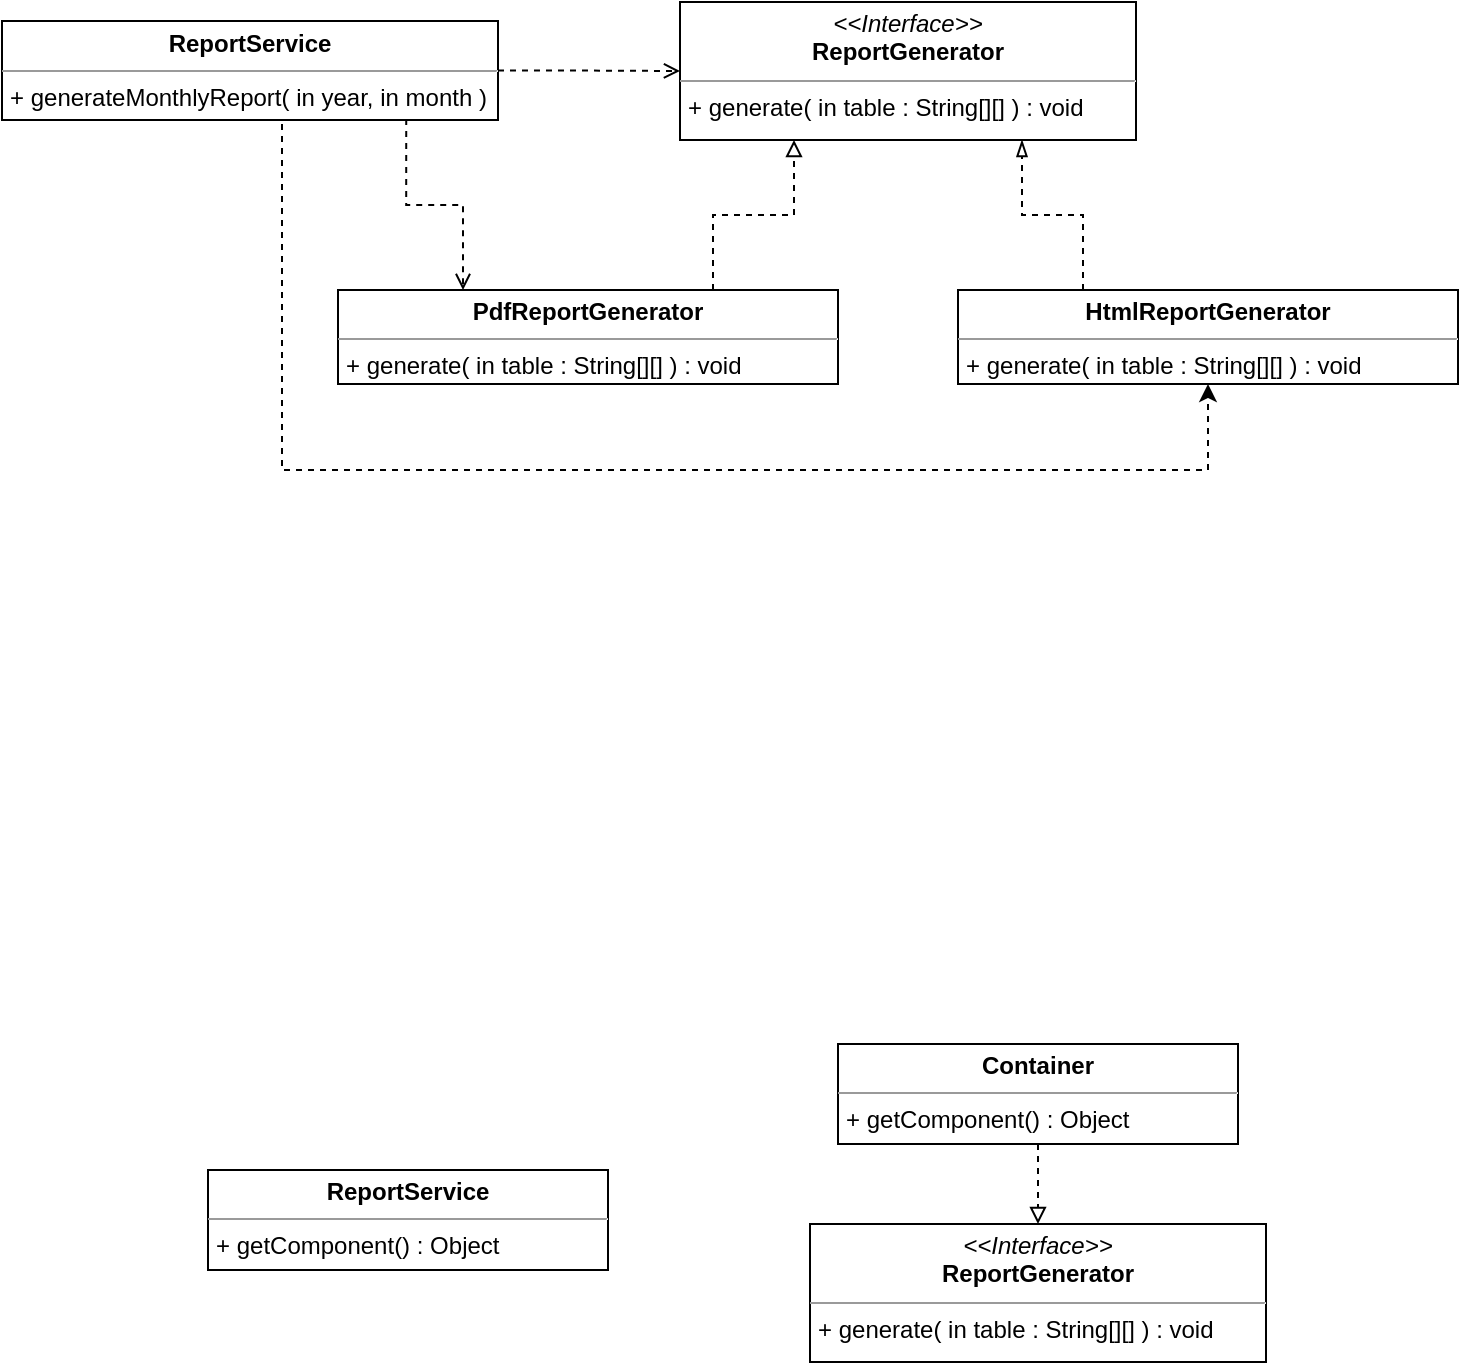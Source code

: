 <mxfile version="13.6.6" type="github">
  <diagram id="LcY1_hLD7llHcdi6jEFA" name="Page-1">
    <mxGraphModel dx="2526" dy="860" grid="0" gridSize="10" guides="1" tooltips="1" connect="1" arrows="1" fold="1" page="1" pageScale="1" pageWidth="1200" pageHeight="1920" math="0" shadow="0">
      <root>
        <mxCell id="0" />
        <mxCell id="1" parent="0" />
        <mxCell id="SkDfyy8NnxYRXnI7AFOf-26" style="edgeStyle=orthogonalEdgeStyle;rounded=0;orthogonalLoop=1;jettySize=auto;html=1;exitX=0.5;exitY=1;exitDx=0;exitDy=0;entryX=0.5;entryY=0;entryDx=0;entryDy=0;dashed=1;endArrow=block;endFill=0;" parent="1" source="SkDfyy8NnxYRXnI7AFOf-24" target="SkDfyy8NnxYRXnI7AFOf-25" edge="1">
          <mxGeometry relative="1" as="geometry" />
        </mxCell>
        <mxCell id="SkDfyy8NnxYRXnI7AFOf-24" value="&lt;p style=&quot;margin: 0px ; margin-top: 4px ; text-align: center&quot;&gt;&lt;span style=&quot;font-weight: 700&quot;&gt;Container&lt;/span&gt;&lt;br&gt;&lt;/p&gt;&lt;hr size=&quot;1&quot;&gt;&lt;p style=&quot;margin: 0px ; margin-left: 4px&quot;&gt;+ getComponent() : Object&lt;br&gt;&lt;/p&gt;" style="verticalAlign=top;align=left;overflow=fill;fontSize=12;fontFamily=Helvetica;html=1;" parent="1" vertex="1">
          <mxGeometry x="610" y="667" width="200" height="50" as="geometry" />
        </mxCell>
        <mxCell id="SkDfyy8NnxYRXnI7AFOf-25" value="&lt;p style=&quot;margin: 0px ; margin-top: 4px ; text-align: center&quot;&gt;&lt;i&gt;&amp;lt;&amp;lt;Interface&amp;gt;&amp;gt;&lt;/i&gt;&lt;br&gt;&lt;b&gt;ReportGenerator&lt;/b&gt;&lt;/p&gt;&lt;hr size=&quot;1&quot;&gt;&lt;p style=&quot;margin: 0px ; margin-left: 4px&quot;&gt;+ generate( in table : String[][] ) : void&lt;br&gt;&lt;/p&gt;" style="verticalAlign=top;align=left;overflow=fill;fontSize=12;fontFamily=Helvetica;html=1;" parent="1" vertex="1">
          <mxGeometry x="596" y="757" width="228" height="69" as="geometry" />
        </mxCell>
        <mxCell id="SkDfyy8NnxYRXnI7AFOf-28" value="&lt;p style=&quot;margin: 0px ; margin-top: 4px ; text-align: center&quot;&gt;&lt;b&gt;ReportService&lt;/b&gt;&lt;/p&gt;&lt;hr size=&quot;1&quot;&gt;&lt;p style=&quot;margin: 0px ; margin-left: 4px&quot;&gt;+ getComponent() : Object&lt;br&gt;&lt;/p&gt;" style="verticalAlign=top;align=left;overflow=fill;fontSize=12;fontFamily=Helvetica;html=1;" parent="1" vertex="1">
          <mxGeometry x="295" y="730" width="200" height="50" as="geometry" />
        </mxCell>
        <mxCell id="ZgpA9MCTI-UAVIsFCGOP-3" value="&lt;p style=&quot;margin: 0px ; margin-top: 4px ; text-align: center&quot;&gt;&lt;i&gt;&amp;lt;&amp;lt;Interface&amp;gt;&amp;gt;&lt;/i&gt;&lt;br&gt;&lt;b&gt;ReportGenerator&lt;/b&gt;&lt;/p&gt;&lt;hr size=&quot;1&quot;&gt;&lt;p style=&quot;margin: 0px ; margin-left: 4px&quot;&gt;+ generate( in table : String[][] ) : void&lt;br&gt;&lt;/p&gt;" style="verticalAlign=top;align=left;overflow=fill;fontSize=12;fontFamily=Helvetica;html=1;" vertex="1" parent="1">
          <mxGeometry x="531" y="146" width="228" height="69" as="geometry" />
        </mxCell>
        <mxCell id="ZgpA9MCTI-UAVIsFCGOP-9" style="edgeStyle=orthogonalEdgeStyle;rounded=0;orthogonalLoop=1;jettySize=auto;html=1;endArrow=open;endFill=0;exitX=0.815;exitY=0.99;exitDx=0;exitDy=0;exitPerimeter=0;entryX=0.25;entryY=0;entryDx=0;entryDy=0;dashed=1;" edge="1" parent="1" source="ZgpA9MCTI-UAVIsFCGOP-4" target="ZgpA9MCTI-UAVIsFCGOP-8">
          <mxGeometry relative="1" as="geometry">
            <mxPoint x="389" y="209" as="sourcePoint" />
            <mxPoint x="389" y="285" as="targetPoint" />
          </mxGeometry>
        </mxCell>
        <mxCell id="ZgpA9MCTI-UAVIsFCGOP-13" style="edgeStyle=orthogonalEdgeStyle;rounded=0;orthogonalLoop=1;jettySize=auto;html=1;exitX=0.5;exitY=1;exitDx=0;exitDy=0;entryX=0.5;entryY=1;entryDx=0;entryDy=0;dashed=1;endArrow=classic;endFill=1;" edge="1" parent="1" source="ZgpA9MCTI-UAVIsFCGOP-4" target="ZgpA9MCTI-UAVIsFCGOP-10">
          <mxGeometry relative="1" as="geometry">
            <Array as="points">
              <mxPoint x="332" y="380" />
              <mxPoint x="795" y="380" />
            </Array>
          </mxGeometry>
        </mxCell>
        <mxCell id="ZgpA9MCTI-UAVIsFCGOP-4" value="&lt;p style=&quot;margin: 0px ; margin-top: 4px ; text-align: center&quot;&gt;&lt;b&gt;ReportService&lt;/b&gt;&lt;/p&gt;&lt;hr size=&quot;1&quot;&gt;&lt;p style=&quot;margin: 0px ; margin-left: 4px&quot;&gt;+ generateMonthlyReport( in year, in month )&lt;br&gt;&lt;/p&gt;" style="verticalAlign=top;align=left;overflow=fill;fontSize=12;fontFamily=Helvetica;html=1;" vertex="1" parent="1">
          <mxGeometry x="192" y="155.5" width="248" height="49.5" as="geometry" />
        </mxCell>
        <mxCell id="ZgpA9MCTI-UAVIsFCGOP-7" style="edgeStyle=orthogonalEdgeStyle;rounded=0;orthogonalLoop=1;jettySize=auto;html=1;exitX=1;exitY=0.5;exitDx=0;exitDy=0;dashed=1;endArrow=open;endFill=0;entryX=0;entryY=0.5;entryDx=0;entryDy=0;" edge="1" parent="1" source="ZgpA9MCTI-UAVIsFCGOP-4" target="ZgpA9MCTI-UAVIsFCGOP-3">
          <mxGeometry relative="1" as="geometry">
            <mxPoint x="657" y="488" as="sourcePoint" />
            <mxPoint x="852" y="350" as="targetPoint" />
          </mxGeometry>
        </mxCell>
        <mxCell id="ZgpA9MCTI-UAVIsFCGOP-11" style="edgeStyle=orthogonalEdgeStyle;rounded=0;orthogonalLoop=1;jettySize=auto;html=1;exitX=0.75;exitY=0;exitDx=0;exitDy=0;entryX=0.25;entryY=1;entryDx=0;entryDy=0;endArrow=block;endFill=0;dashed=1;" edge="1" parent="1" source="ZgpA9MCTI-UAVIsFCGOP-8" target="ZgpA9MCTI-UAVIsFCGOP-3">
          <mxGeometry relative="1" as="geometry" />
        </mxCell>
        <mxCell id="ZgpA9MCTI-UAVIsFCGOP-8" value="&lt;p style=&quot;margin: 0px ; margin-top: 4px ; text-align: center&quot;&gt;&lt;b&gt;PdfReportGenerator&lt;/b&gt;&lt;/p&gt;&lt;hr size=&quot;1&quot;&gt;&lt;p style=&quot;margin: 0px ; margin-left: 4px&quot;&gt;+ generate( in table : String[][] ) : void&lt;br&gt;&lt;/p&gt;" style="verticalAlign=top;align=left;overflow=fill;fontSize=12;fontFamily=Helvetica;html=1;" vertex="1" parent="1">
          <mxGeometry x="360" y="290" width="250" height="47" as="geometry" />
        </mxCell>
        <mxCell id="ZgpA9MCTI-UAVIsFCGOP-12" style="edgeStyle=orthogonalEdgeStyle;rounded=0;orthogonalLoop=1;jettySize=auto;html=1;exitX=0.25;exitY=0;exitDx=0;exitDy=0;entryX=0.75;entryY=1;entryDx=0;entryDy=0;endArrow=blockThin;endFill=0;dashed=1;" edge="1" parent="1" source="ZgpA9MCTI-UAVIsFCGOP-10" target="ZgpA9MCTI-UAVIsFCGOP-3">
          <mxGeometry relative="1" as="geometry" />
        </mxCell>
        <mxCell id="ZgpA9MCTI-UAVIsFCGOP-10" value="&lt;p style=&quot;margin: 0px ; margin-top: 4px ; text-align: center&quot;&gt;&lt;b&gt;HtmlReportGenerator&lt;/b&gt;&lt;br&gt;&lt;/p&gt;&lt;hr size=&quot;1&quot;&gt;&lt;p style=&quot;margin: 0px ; margin-left: 4px&quot;&gt;+ generate( in table : String[][] ) : void&lt;br&gt;&lt;/p&gt;" style="verticalAlign=top;align=left;overflow=fill;fontSize=12;fontFamily=Helvetica;html=1;" vertex="1" parent="1">
          <mxGeometry x="670" y="290" width="250" height="47" as="geometry" />
        </mxCell>
      </root>
    </mxGraphModel>
  </diagram>
</mxfile>
